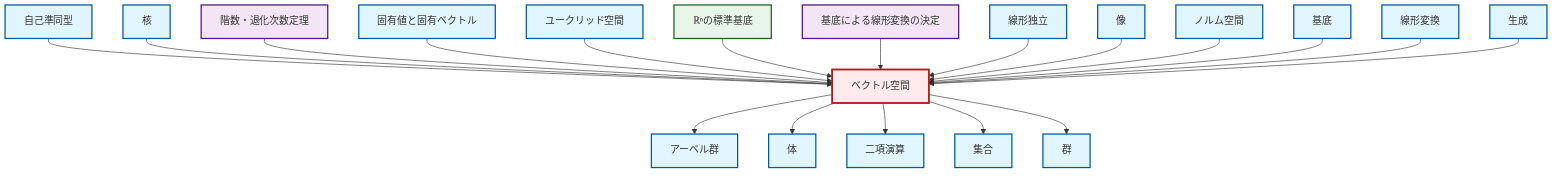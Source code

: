 graph TD
    classDef definition fill:#e1f5fe,stroke:#01579b,stroke-width:2px
    classDef theorem fill:#f3e5f5,stroke:#4a148c,stroke-width:2px
    classDef axiom fill:#fff3e0,stroke:#e65100,stroke-width:2px
    classDef example fill:#e8f5e9,stroke:#1b5e20,stroke-width:2px
    classDef current fill:#ffebee,stroke:#b71c1c,stroke-width:3px
    def-vector-space["ベクトル空間"]:::definition
    def-endomorphism["自己準同型"]:::definition
    def-abelian-group["アーベル群"]:::definition
    def-binary-operation["二項演算"]:::definition
    def-kernel["核"]:::definition
    def-basis["基底"]:::definition
    thm-linear-transformation-basis["基底による線形変換の決定"]:::theorem
    thm-rank-nullity["階数・退化次数定理"]:::theorem
    def-field["体"]:::definition
    def-euclidean-space["ユークリッド空間"]:::definition
    def-set["集合"]:::definition
    def-span["生成"]:::definition
    def-linear-independence["線形独立"]:::definition
    def-image["像"]:::definition
    def-group["群"]:::definition
    def-normed-vector-space["ノルム空間"]:::definition
    ex-standard-basis-rn["ℝⁿの標準基底"]:::example
    def-eigenvalue-eigenvector["固有値と固有ベクトル"]:::definition
    def-linear-transformation["線形変換"]:::definition
    def-endomorphism --> def-vector-space
    def-kernel --> def-vector-space
    def-vector-space --> def-abelian-group
    def-vector-space --> def-field
    thm-rank-nullity --> def-vector-space
    def-eigenvalue-eigenvector --> def-vector-space
    def-euclidean-space --> def-vector-space
    ex-standard-basis-rn --> def-vector-space
    thm-linear-transformation-basis --> def-vector-space
    def-linear-independence --> def-vector-space
    def-image --> def-vector-space
    def-vector-space --> def-binary-operation
    def-normed-vector-space --> def-vector-space
    def-vector-space --> def-set
    def-basis --> def-vector-space
    def-vector-space --> def-group
    def-linear-transformation --> def-vector-space
    def-span --> def-vector-space
    class def-vector-space current